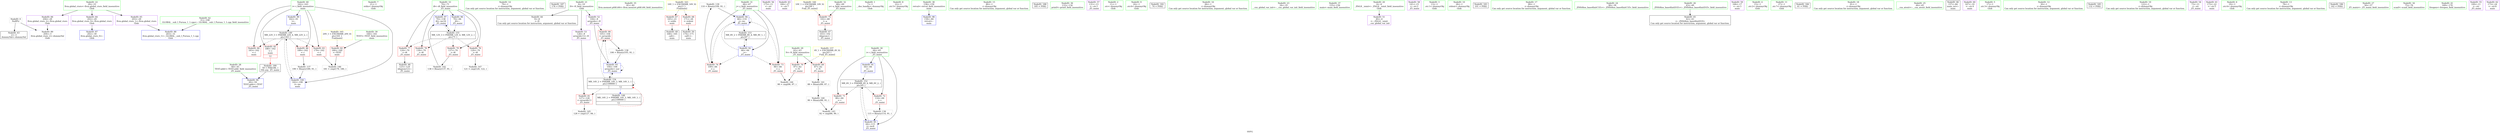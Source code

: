 digraph "SVFG" {
	label="SVFG";

	Node0x55f31c049c90 [shape=record,color=grey,label="{NodeID: 0\nNullPtr}"];
	Node0x55f31c049c90 -> Node0x55f31c05f420[style=solid];
	Node0x55f31c049c90 -> Node0x55f31c062b20[style=solid];
	Node0x55f31c062c20 [shape=record,color=blue,label="{NodeID: 90\n60\<--59\nTEST.addr\<--TEST\n_Z5_maini\n}"];
	Node0x55f31c05d470 [shape=record,color=green,label="{NodeID: 7\n21\<--1\nstdin\<--dummyObj\nGlob }"];
	Node0x55f31c05f990 [shape=record,color=blue,label="{NodeID: 97\n70\<--138\ni8\<--inc16\n_Z5_maini\n}"];
	Node0x55f31c05f990 -> Node0x55f31c06d3b0[style=dashed];
	Node0x55f31c05d8d0 [shape=record,color=green,label="{NodeID: 14\n79\<--1\n\<--dummyObj\nCan only get source location for instruction, argument, global var or function.}"];
	Node0x55f31c076340 [shape=record,color=black,label="{NodeID: 187\n176 = PHI()\n}"];
	Node0x55f31c05dfd0 [shape=record,color=green,label="{NodeID: 21\n8\<--10\nH\<--H_field_insensitive\nGlob }"];
	Node0x55f31c05dfd0 -> Node0x55f31c05f520[style=solid];
	Node0x55f31c05dfd0 -> Node0x55f31c060c20[style=solid];
	Node0x55f31c05dfd0 -> Node0x55f31c060cf0[style=solid];
	Node0x55f31c05e6d0 [shape=record,color=green,label="{NodeID: 28\n60\<--61\nTEST.addr\<--TEST.addr_field_insensitive\n_Z5_maini\n}"];
	Node0x55f31c05e6d0 -> Node0x55f31c062c20[style=solid];
	Node0x55f31c05ecb0 [shape=record,color=green,label="{NodeID: 35\n81\<--82\nllvm.memset.p0i8.i64\<--llvm.memset.p0i8.i64_field_insensitive\n}"];
	Node0x55f31c05f320 [shape=record,color=green,label="{NodeID: 42\n31\<--198\n_GLOBAL__sub_I_Purusa_1_1.cpp\<--_GLOBAL__sub_I_Purusa_1_1.cpp_field_insensitive\n}"];
	Node0x55f31c05f320 -> Node0x55f31c062a20[style=solid];
	Node0x55f31c0609b0 [shape=record,color=black,label="{NodeID: 49\n168\<--165\ncall\<--\nmain\n}"];
	Node0x55f31c060410 [shape=record,color=grey,label="{NodeID: 139\n110 = Binary(109, 91, )\n}"];
	Node0x55f31c060410 -> Node0x55f31c062f60[style=solid];
	Node0x55f31c060f60 [shape=record,color=purple,label="{NodeID: 56\n175\<--11\n\<--.str\nmain\n}"];
	Node0x55f31c067320 [shape=record,color=grey,label="{NodeID: 146\n181 = cmp(179, 180, )\n}"];
	Node0x55f31c061510 [shape=record,color=purple,label="{NodeID: 63\n184\<--27\n\<--.str.7\nmain\n}"];
	Node0x55f31c06c9b0 [shape=record,color=black,label="{NodeID: 153\nMR_8V_2 = PHI(MR_8V_4, MR_8V_1, )\npts\{67 \}\n}"];
	Node0x55f31c06c9b0 -> Node0x55f31c062dc0[style=dashed];
	Node0x55f31c061b50 [shape=record,color=red,label="{NodeID: 70\n97\<--62\n\<--N\n_Z5_maini\n}"];
	Node0x55f31c061b50 -> Node0x55f31c067020[style=solid];
	Node0x55f31c06e670 [shape=record,color=yellow,style=double,label="{NodeID: 160\n10V_1 = ENCHI(MR_10V_0)\npts\{69 \}\nFun[_Z5_maini]}"];
	Node0x55f31c06e670 -> Node0x55f31c061f60[style=dashed];
	Node0x55f31c062100 [shape=record,color=red,label="{NodeID: 77\n124\<--70\n\<--i8\n_Z5_maini\n}"];
	Node0x55f31c062100 -> Node0x55f31c0608e0[style=solid];
	Node0x55f31c0626b0 [shape=record,color=red,label="{NodeID: 84\n183\<--162\n\<--i\nmain\n}"];
	Node0x55f31c049d60 [shape=record,color=green,label="{NodeID: 1\n7\<--1\n__dso_handle\<--dummyObj\nGlob }"];
	Node0x55f31c062cf0 [shape=record,color=blue,label="{NodeID: 91\n64\<--84\ni\<--\n_Z5_maini\n}"];
	Node0x55f31c062cf0 -> Node0x55f31c06c4b0[style=dashed];
	Node0x55f31c05d500 [shape=record,color=green,label="{NodeID: 8\n22\<--1\n.str.5\<--dummyObj\nGlob }"];
	Node0x55f31c05fa60 [shape=record,color=blue,label="{NodeID: 98\n158\<--84\nretval\<--\nmain\n}"];
	Node0x55f31c05d9d0 [shape=record,color=green,label="{NodeID: 15\n80\<--1\n\<--dummyObj\nCan only get source location for instruction, argument, global var or function.}"];
	Node0x55f31c076440 [shape=record,color=black,label="{NodeID: 188\n185 = PHI()\n}"];
	Node0x55f31c05e0d0 [shape=record,color=green,label="{NodeID: 22\n29\<--33\nllvm.global_ctors\<--llvm.global_ctors_field_insensitive\nGlob }"];
	Node0x55f31c05e0d0 -> Node0x55f31c0615e0[style=solid];
	Node0x55f31c05e0d0 -> Node0x55f31c0616e0[style=solid];
	Node0x55f31c05e0d0 -> Node0x55f31c0617e0[style=solid];
	Node0x55f31c05e7a0 [shape=record,color=green,label="{NodeID: 29\n62\<--63\nN\<--N_field_insensitive\n_Z5_maini\n}"];
	Node0x55f31c05e7a0 -> Node0x55f31c061a80[style=solid];
	Node0x55f31c05e7a0 -> Node0x55f31c061b50[style=solid];
	Node0x55f31c05edb0 [shape=record,color=green,label="{NodeID: 36\n133\<--134\nprintf\<--printf_field_insensitive\n}"];
	Node0x55f31c05f420 [shape=record,color=black,label="{NodeID: 43\n2\<--3\ndummyVal\<--dummyVal\n}"];
	Node0x55f31c060a80 [shape=record,color=black,label="{NodeID: 50\n174\<--171\ncall1\<--\nmain\n}"];
	Node0x55f31c060590 [shape=record,color=grey,label="{NodeID: 140\n90 = Binary(88, 91, )\n}"];
	Node0x55f31c060590 -> Node0x55f31c066ea0[style=solid];
	Node0x55f31c061030 [shape=record,color=purple,label="{NodeID: 57\n131\<--13\n\<--.str.1\n_Z5_maini\n}"];
	Node0x55f31c0674a0 [shape=record,color=grey,label="{NodeID: 147\n121 = cmp(120, 122, )\n}"];
	Node0x55f31c0615e0 [shape=record,color=purple,label="{NodeID: 64\n202\<--29\nllvm.global_ctors_0\<--llvm.global_ctors\nGlob }"];
	Node0x55f31c0615e0 -> Node0x55f31c062920[style=solid];
	Node0x55f31c06ceb0 [shape=record,color=black,label="{NodeID: 154\nMR_14V_2 = PHI(MR_14V_3, MR_14V_1, )\npts\{100000 \}\n|{|<s4>12}}"];
	Node0x55f31c06ceb0 -> Node0x55f31c062370[style=dashed];
	Node0x55f31c06ceb0 -> Node0x55f31c062440[style=dashed];
	Node0x55f31c06ceb0 -> Node0x55f31c062e90[style=dashed];
	Node0x55f31c06ceb0 -> Node0x55f31c06ceb0[style=dashed];
	Node0x55f31c06ceb0:s4 -> Node0x55f31c06b0b0[style=dashed,color=blue];
	Node0x55f31c061c20 [shape=record,color=red,label="{NodeID: 71\n86\<--64\n\<--i\n_Z5_maini\n}"];
	Node0x55f31c061c20 -> Node0x55f31c066ea0[style=solid];
	Node0x55f31c0621d0 [shape=record,color=red,label="{NodeID: 78\n130\<--70\n\<--i8\n_Z5_maini\n}"];
	Node0x55f31c062780 [shape=record,color=red,label="{NodeID: 85\n186\<--162\n\<--i\nmain\n|{<s0>12}}"];
	Node0x55f31c062780:s0 -> Node0x55f31c076540[style=solid,color=red];
	Node0x55f31c05c9f0 [shape=record,color=green,label="{NodeID: 2\n11\<--1\n.str\<--dummyObj\nGlob }"];
	Node0x55f31c062dc0 [shape=record,color=blue,label="{NodeID: 92\n66\<--84\nj\<--\n_Z5_maini\n}"];
	Node0x55f31c062dc0 -> Node0x55f31c061dc0[style=dashed];
	Node0x55f31c062dc0 -> Node0x55f31c061e90[style=dashed];
	Node0x55f31c062dc0 -> Node0x55f31c062f60[style=dashed];
	Node0x55f31c062dc0 -> Node0x55f31c06c9b0[style=dashed];
	Node0x55f31c05d590 [shape=record,color=green,label="{NodeID: 9\n24\<--1\n.str.6\<--dummyObj\nGlob }"];
	Node0x55f31c075e40 [shape=record,color=black,label="{NodeID: 182\n74 = PHI()\n}"];
	Node0x55f31c05fb30 [shape=record,color=blue,label="{NodeID: 99\n162\<--91\ni\<--\nmain\n}"];
	Node0x55f31c05fb30 -> Node0x55f31c06b5b0[style=dashed];
	Node0x55f31c05dad0 [shape=record,color=green,label="{NodeID: 16\n84\<--1\n\<--dummyObj\nCan only get source location for instruction, argument, global var or function.}"];
	Node0x55f31c076540 [shape=record,color=black,label="{NodeID: 189\n59 = PHI(186, )\n0th arg _Z5_maini }"];
	Node0x55f31c076540 -> Node0x55f31c062c20[style=solid];
	Node0x55f31c05e1d0 [shape=record,color=green,label="{NodeID: 23\n34\<--35\n__cxx_global_var_init\<--__cxx_global_var_init_field_insensitive\n}"];
	Node0x55f31c05e870 [shape=record,color=green,label="{NodeID: 30\n64\<--65\ni\<--i_field_insensitive\n_Z5_maini\n}"];
	Node0x55f31c05e870 -> Node0x55f31c061c20[style=solid];
	Node0x55f31c05e870 -> Node0x55f31c061cf0[style=solid];
	Node0x55f31c05e870 -> Node0x55f31c062cf0[style=solid];
	Node0x55f31c05e870 -> Node0x55f31c063030[style=solid];
	Node0x55f31c05eeb0 [shape=record,color=green,label="{NodeID: 37\n155\<--156\nmain\<--main_field_insensitive\n}"];
	Node0x55f31c05f520 [shape=record,color=black,label="{NodeID: 44\n9\<--8\n\<--H\nCan only get source location for instruction, argument, global var or function.}"];
	Node0x55f31c060b50 [shape=record,color=purple,label="{NodeID: 51\n40\<--4\n\<--_ZStL8__ioinit\n__cxx_global_var_init\n}"];
	Node0x55f31c060710 [shape=record,color=grey,label="{NodeID: 141\n88 = Binary(89, 87, )\n}"];
	Node0x55f31c060710 -> Node0x55f31c060590[style=solid];
	Node0x55f31c061100 [shape=record,color=purple,label="{NodeID: 58\n141\<--15\n\<--.str.2\n_Z5_maini\n}"];
	Node0x55f31c06b0b0 [shape=record,color=black,label="{NodeID: 148\nMR_14V_2 = PHI(MR_14V_3, MR_14V_1, )\npts\{100000 \}\n|{<s0>12}}"];
	Node0x55f31c06b0b0:s0 -> Node0x55f31c06ceb0[style=dashed,color=red];
	Node0x55f31c0616e0 [shape=record,color=purple,label="{NodeID: 65\n203\<--29\nllvm.global_ctors_1\<--llvm.global_ctors\nGlob }"];
	Node0x55f31c0616e0 -> Node0x55f31c062a20[style=solid];
	Node0x55f31c06d3b0 [shape=record,color=black,label="{NodeID: 155\nMR_12V_3 = PHI(MR_12V_4, MR_12V_2, )\npts\{71 \}\n}"];
	Node0x55f31c06d3b0 -> Node0x55f31c062030[style=dashed];
	Node0x55f31c06d3b0 -> Node0x55f31c062100[style=dashed];
	Node0x55f31c06d3b0 -> Node0x55f31c0621d0[style=dashed];
	Node0x55f31c06d3b0 -> Node0x55f31c0622a0[style=dashed];
	Node0x55f31c06d3b0 -> Node0x55f31c05f990[style=dashed];
	Node0x55f31c061cf0 [shape=record,color=red,label="{NodeID: 72\n114\<--64\n\<--i\n_Z5_maini\n}"];
	Node0x55f31c061cf0 -> Node0x55f31c065c10[style=solid];
	Node0x55f31c0622a0 [shape=record,color=red,label="{NodeID: 79\n137\<--70\n\<--i8\n_Z5_maini\n}"];
	Node0x55f31c0622a0 -> Node0x55f31c066d60[style=solid];
	Node0x55f31c062850 [shape=record,color=red,label="{NodeID: 86\n189\<--162\n\<--i\nmain\n}"];
	Node0x55f31c062850 -> Node0x55f31c060110[style=solid];
	Node0x55f31c05ca80 [shape=record,color=green,label="{NodeID: 3\n13\<--1\n.str.1\<--dummyObj\nGlob }"];
	Node0x55f31c062e90 [shape=record,color=blue,label="{NodeID: 93\n104\<--106\narrayidx\<--xor\n_Z5_maini\n}"];
	Node0x55f31c062e90 -> Node0x55f31c062370[style=dashed];
	Node0x55f31c062e90 -> Node0x55f31c062e90[style=dashed];
	Node0x55f31c062e90 -> Node0x55f31c06ceb0[style=dashed];
	Node0x55f31c05d620 [shape=record,color=green,label="{NodeID: 10\n26\<--1\nstdout\<--dummyObj\nGlob }"];
	Node0x55f31c075f40 [shape=record,color=black,label="{NodeID: 183\n101 = PHI()\n}"];
	Node0x55f31c05fc00 [shape=record,color=blue,label="{NodeID: 100\n162\<--190\ni\<--inc\nmain\n}"];
	Node0x55f31c05fc00 -> Node0x55f31c06b5b0[style=dashed];
	Node0x55f31c05dbd0 [shape=record,color=green,label="{NodeID: 17\n89\<--1\n\<--dummyObj\nCan only get source location for instruction, argument, global var or function.}"];
	Node0x55f31c05e2d0 [shape=record,color=green,label="{NodeID: 24\n38\<--39\n_ZNSt8ios_base4InitC1Ev\<--_ZNSt8ios_base4InitC1Ev_field_insensitive\n}"];
	Node0x55f31c05e940 [shape=record,color=green,label="{NodeID: 31\n66\<--67\nj\<--j_field_insensitive\n_Z5_maini\n}"];
	Node0x55f31c05e940 -> Node0x55f31c061dc0[style=solid];
	Node0x55f31c05e940 -> Node0x55f31c061e90[style=solid];
	Node0x55f31c05e940 -> Node0x55f31c062dc0[style=solid];
	Node0x55f31c05e940 -> Node0x55f31c062f60[style=solid];
	Node0x55f31c05efb0 [shape=record,color=green,label="{NodeID: 38\n158\<--159\nretval\<--retval_field_insensitive\nmain\n}"];
	Node0x55f31c05efb0 -> Node0x55f31c05fa60[style=solid];
	Node0x55f31c05f620 [shape=record,color=black,label="{NodeID: 45\n42\<--43\n\<--_ZNSt8ios_base4InitD1Ev\nCan only get source location for instruction, argument, global var or function.}"];
	Node0x55f31c060c20 [shape=record,color=purple,label="{NodeID: 52\n104\<--8\narrayidx\<--H\n_Z5_maini\n}"];
	Node0x55f31c060c20 -> Node0x55f31c062370[style=solid];
	Node0x55f31c060c20 -> Node0x55f31c062e90[style=solid];
	Node0x55f31c066d60 [shape=record,color=grey,label="{NodeID: 142\n138 = Binary(137, 91, )\n}"];
	Node0x55f31c066d60 -> Node0x55f31c05f990[style=solid];
	Node0x55f31c0611d0 [shape=record,color=purple,label="{NodeID: 59\n166\<--17\n\<--.str.3\nmain\n}"];
	Node0x55f31c06b5b0 [shape=record,color=black,label="{NodeID: 149\nMR_22V_3 = PHI(MR_22V_4, MR_22V_2, )\npts\{163 \}\n}"];
	Node0x55f31c06b5b0 -> Node0x55f31c0625e0[style=dashed];
	Node0x55f31c06b5b0 -> Node0x55f31c0626b0[style=dashed];
	Node0x55f31c06b5b0 -> Node0x55f31c062780[style=dashed];
	Node0x55f31c06b5b0 -> Node0x55f31c062850[style=dashed];
	Node0x55f31c06b5b0 -> Node0x55f31c05fc00[style=dashed];
	Node0x55f31c0617e0 [shape=record,color=purple,label="{NodeID: 66\n204\<--29\nllvm.global_ctors_2\<--llvm.global_ctors\nGlob }"];
	Node0x55f31c0617e0 -> Node0x55f31c062b20[style=solid];
	Node0x55f31c061dc0 [shape=record,color=red,label="{NodeID: 73\n96\<--66\n\<--j\n_Z5_maini\n}"];
	Node0x55f31c061dc0 -> Node0x55f31c067020[style=solid];
	Node0x55f31c06e910 [shape=record,color=yellow,style=double,label="{NodeID: 163\n16V_1 = ENCHI(MR_16V_0)\npts\{1 \}\nFun[main]}"];
	Node0x55f31c06e910 -> Node0x55f31c0618e0[style=dashed];
	Node0x55f31c06e910 -> Node0x55f31c0619b0[style=dashed];
	Node0x55f31c062370 [shape=record,color=red,label="{NodeID: 80\n105\<--104\n\<--arrayidx\n_Z5_maini\n}"];
	Node0x55f31c062370 -> Node0x55f31c060290[style=solid];
	Node0x55f31c062920 [shape=record,color=blue,label="{NodeID: 87\n202\<--30\nllvm.global_ctors_0\<--\nGlob }"];
	Node0x55f31c05cb10 [shape=record,color=green,label="{NodeID: 4\n15\<--1\n.str.2\<--dummyObj\nGlob }"];
	Node0x55f31c062f60 [shape=record,color=blue,label="{NodeID: 94\n66\<--110\nj\<--inc\n_Z5_maini\n}"];
	Node0x55f31c062f60 -> Node0x55f31c061dc0[style=dashed];
	Node0x55f31c062f60 -> Node0x55f31c061e90[style=dashed];
	Node0x55f31c062f60 -> Node0x55f31c062f60[style=dashed];
	Node0x55f31c062f60 -> Node0x55f31c06c9b0[style=dashed];
	Node0x55f31c05d6b0 [shape=record,color=green,label="{NodeID: 11\n27\<--1\n.str.7\<--dummyObj\nGlob }"];
	Node0x55f31c076040 [shape=record,color=black,label="{NodeID: 184\n41 = PHI()\n}"];
	Node0x55f31c05dcd0 [shape=record,color=green,label="{NodeID: 18\n91\<--1\n\<--dummyObj\nCan only get source location for instruction, argument, global var or function.}"];
	Node0x55f31c05e3d0 [shape=record,color=green,label="{NodeID: 25\n44\<--45\n__cxa_atexit\<--__cxa_atexit_field_insensitive\n}"];
	Node0x55f31c05ea10 [shape=record,color=green,label="{NodeID: 32\n68\<--69\na\<--a_field_insensitive\n_Z5_maini\n}"];
	Node0x55f31c05ea10 -> Node0x55f31c061f60[style=solid];
	Node0x55f31c05f080 [shape=record,color=green,label="{NodeID: 39\n160\<--161\nTEST\<--TEST_field_insensitive\nmain\n}"];
	Node0x55f31c05f080 -> Node0x55f31c062510[style=solid];
	Node0x55f31c05f720 [shape=record,color=black,label="{NodeID: 46\n157\<--84\nmain_ret\<--\nmain\n}"];
	Node0x55f31c065c10 [shape=record,color=grey,label="{NodeID: 136\n115 = Binary(114, 91, )\n}"];
	Node0x55f31c065c10 -> Node0x55f31c063030[style=solid];
	Node0x55f31c060cf0 [shape=record,color=purple,label="{NodeID: 53\n126\<--8\narrayidx13\<--H\n_Z5_maini\n}"];
	Node0x55f31c060cf0 -> Node0x55f31c062440[style=solid];
	Node0x55f31c066ea0 [shape=record,color=grey,label="{NodeID: 143\n92 = cmp(86, 90, )\n}"];
	Node0x55f31c0612a0 [shape=record,color=purple,label="{NodeID: 60\n167\<--19\n\<--.str.4\nmain\n}"];
	Node0x55f31c0618e0 [shape=record,color=red,label="{NodeID: 67\n165\<--21\n\<--stdin\nmain\n}"];
	Node0x55f31c0618e0 -> Node0x55f31c0609b0[style=solid];
	Node0x55f31c06e3d0 [shape=record,color=yellow,style=double,label="{NodeID: 157\n4V_1 = ENCHI(MR_4V_0)\npts\{63 \}\nFun[_Z5_maini]}"];
	Node0x55f31c06e3d0 -> Node0x55f31c061a80[style=dashed];
	Node0x55f31c06e3d0 -> Node0x55f31c061b50[style=dashed];
	Node0x55f31c061e90 [shape=record,color=red,label="{NodeID: 74\n109\<--66\n\<--j\n_Z5_maini\n}"];
	Node0x55f31c061e90 -> Node0x55f31c060410[style=solid];
	Node0x55f31c062440 [shape=record,color=red,label="{NodeID: 81\n127\<--126\n\<--arrayidx13\n_Z5_maini\n}"];
	Node0x55f31c062440 -> Node0x55f31c0671a0[style=solid];
	Node0x55f31c062a20 [shape=record,color=blue,label="{NodeID: 88\n203\<--31\nllvm.global_ctors_1\<--_GLOBAL__sub_I_Purusa_1_1.cpp\nGlob }"];
	Node0x55f31c05cba0 [shape=record,color=green,label="{NodeID: 5\n17\<--1\n.str.3\<--dummyObj\nGlob }"];
	Node0x55f31c063030 [shape=record,color=blue,label="{NodeID: 95\n64\<--115\ni\<--inc6\n_Z5_maini\n}"];
	Node0x55f31c063030 -> Node0x55f31c06c4b0[style=dashed];
	Node0x55f31c05d740 [shape=record,color=green,label="{NodeID: 12\n30\<--1\n\<--dummyObj\nCan only get source location for instruction, argument, global var or function.}"];
	Node0x55f31c076140 [shape=record,color=black,label="{NodeID: 185\n132 = PHI()\n}"];
	Node0x55f31c05ddd0 [shape=record,color=green,label="{NodeID: 19\n122\<--1\n\<--dummyObj\nCan only get source location for instruction, argument, global var or function.}"];
	Node0x55f31c05e4d0 [shape=record,color=green,label="{NodeID: 26\n43\<--49\n_ZNSt8ios_base4InitD1Ev\<--_ZNSt8ios_base4InitD1Ev_field_insensitive\n}"];
	Node0x55f31c05e4d0 -> Node0x55f31c05f620[style=solid];
	Node0x55f31c05eae0 [shape=record,color=green,label="{NodeID: 33\n70\<--71\ni8\<--i8_field_insensitive\n_Z5_maini\n}"];
	Node0x55f31c05eae0 -> Node0x55f31c062030[style=solid];
	Node0x55f31c05eae0 -> Node0x55f31c062100[style=solid];
	Node0x55f31c05eae0 -> Node0x55f31c0621d0[style=solid];
	Node0x55f31c05eae0 -> Node0x55f31c0622a0[style=solid];
	Node0x55f31c05eae0 -> Node0x55f31c05f8c0[style=solid];
	Node0x55f31c05eae0 -> Node0x55f31c05f990[style=solid];
	Node0x55f31c05f150 [shape=record,color=green,label="{NodeID: 40\n162\<--163\ni\<--i_field_insensitive\nmain\n}"];
	Node0x55f31c05f150 -> Node0x55f31c0625e0[style=solid];
	Node0x55f31c05f150 -> Node0x55f31c0626b0[style=solid];
	Node0x55f31c05f150 -> Node0x55f31c062780[style=solid];
	Node0x55f31c05f150 -> Node0x55f31c062850[style=solid];
	Node0x55f31c05f150 -> Node0x55f31c05fb30[style=solid];
	Node0x55f31c05f150 -> Node0x55f31c05fc00[style=solid];
	Node0x55f31c05f7f0 [shape=record,color=black,label="{NodeID: 47\n103\<--102\nidxprom\<--\n_Z5_maini\n}"];
	Node0x55f31c060110 [shape=record,color=grey,label="{NodeID: 137\n190 = Binary(189, 91, )\n}"];
	Node0x55f31c060110 -> Node0x55f31c05fc00[style=solid];
	Node0x55f31c060dc0 [shape=record,color=purple,label="{NodeID: 54\n73\<--11\n\<--.str\n_Z5_maini\n}"];
	Node0x55f31c067020 [shape=record,color=grey,label="{NodeID: 144\n98 = cmp(96, 97, )\n}"];
	Node0x55f31c061370 [shape=record,color=purple,label="{NodeID: 61\n172\<--22\n\<--.str.5\nmain\n}"];
	Node0x55f31c0619b0 [shape=record,color=red,label="{NodeID: 68\n171\<--26\n\<--stdout\nmain\n}"];
	Node0x55f31c0619b0 -> Node0x55f31c060a80[style=solid];
	Node0x55f31c061f60 [shape=record,color=red,label="{NodeID: 75\n102\<--68\n\<--a\n_Z5_maini\n}"];
	Node0x55f31c061f60 -> Node0x55f31c05f7f0[style=solid];
	Node0x55f31c06eb00 [shape=record,color=yellow,style=double,label="{NodeID: 165\n20V_1 = ENCHI(MR_20V_0)\npts\{161 \}\nFun[main]}"];
	Node0x55f31c06eb00 -> Node0x55f31c062510[style=dashed];
	Node0x55f31c062510 [shape=record,color=red,label="{NodeID: 82\n180\<--160\n\<--TEST\nmain\n}"];
	Node0x55f31c062510 -> Node0x55f31c067320[style=solid];
	Node0x55f31c062b20 [shape=record,color=blue, style = dotted,label="{NodeID: 89\n204\<--3\nllvm.global_ctors_2\<--dummyVal\nGlob }"];
	Node0x55f31c05d3e0 [shape=record,color=green,label="{NodeID: 6\n19\<--1\n.str.4\<--dummyObj\nGlob }"];
	Node0x55f31c05f8c0 [shape=record,color=blue,label="{NodeID: 96\n70\<--84\ni8\<--\n_Z5_maini\n}"];
	Node0x55f31c05f8c0 -> Node0x55f31c06d3b0[style=dashed];
	Node0x55f31c05d7d0 [shape=record,color=green,label="{NodeID: 13\n78\<--1\n\<--dummyObj\nCan only get source location for instruction, argument, global var or function.}"];
	Node0x55f31c076240 [shape=record,color=black,label="{NodeID: 186\n142 = PHI()\n}"];
	Node0x55f31c05ded0 [shape=record,color=green,label="{NodeID: 20\n4\<--6\n_ZStL8__ioinit\<--_ZStL8__ioinit_field_insensitive\nGlob }"];
	Node0x55f31c05ded0 -> Node0x55f31c060b50[style=solid];
	Node0x55f31c05e5d0 [shape=record,color=green,label="{NodeID: 27\n56\<--57\n_Z5_maini\<--_Z5_maini_field_insensitive\n}"];
	Node0x55f31c05ebb0 [shape=record,color=green,label="{NodeID: 34\n75\<--76\nscanf\<--scanf_field_insensitive\n}"];
	Node0x55f31c05f220 [shape=record,color=green,label="{NodeID: 41\n169\<--170\nfreopen\<--freopen_field_insensitive\n}"];
	Node0x55f31c0608e0 [shape=record,color=black,label="{NodeID: 48\n125\<--124\nidxprom12\<--\n_Z5_maini\n}"];
	Node0x55f31c060290 [shape=record,color=grey,label="{NodeID: 138\n106 = Binary(105, 91, )\n}"];
	Node0x55f31c060290 -> Node0x55f31c062e90[style=solid];
	Node0x55f31c060e90 [shape=record,color=purple,label="{NodeID: 55\n100\<--11\n\<--.str\n_Z5_maini\n}"];
	Node0x55f31c0671a0 [shape=record,color=grey,label="{NodeID: 145\n128 = cmp(127, 84, )\n}"];
	Node0x55f31c061440 [shape=record,color=purple,label="{NodeID: 62\n173\<--24\n\<--.str.6\nmain\n}"];
	Node0x55f31c06c4b0 [shape=record,color=black,label="{NodeID: 152\nMR_6V_3 = PHI(MR_6V_4, MR_6V_2, )\npts\{65 \}\n}"];
	Node0x55f31c06c4b0 -> Node0x55f31c061c20[style=dashed];
	Node0x55f31c06c4b0 -> Node0x55f31c061cf0[style=dashed];
	Node0x55f31c06c4b0 -> Node0x55f31c063030[style=dashed];
	Node0x55f31c061a80 [shape=record,color=red,label="{NodeID: 69\n87\<--62\n\<--N\n_Z5_maini\n}"];
	Node0x55f31c061a80 -> Node0x55f31c060710[style=solid];
	Node0x55f31c062030 [shape=record,color=red,label="{NodeID: 76\n120\<--70\n\<--i8\n_Z5_maini\n}"];
	Node0x55f31c062030 -> Node0x55f31c0674a0[style=solid];
	Node0x55f31c0625e0 [shape=record,color=red,label="{NodeID: 83\n179\<--162\n\<--i\nmain\n}"];
	Node0x55f31c0625e0 -> Node0x55f31c067320[style=solid];
}
